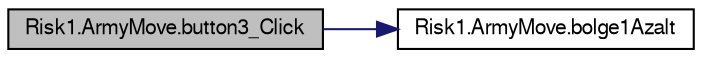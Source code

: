 digraph G
{
  bgcolor="transparent";
  edge [fontname="FreeSans",fontsize="10",labelfontname="FreeSans",labelfontsize="10"];
  node [fontname="FreeSans",fontsize="10",shape=record];
  rankdir="LR";
  Node1 [label="Risk1.ArmyMove.button3_Click",height=0.2,width=0.4,color="black", fillcolor="grey75", style="filled" fontcolor="black"];
  Node1 -> Node2 [color="midnightblue",fontsize="10",style="solid",fontname="FreeSans"];
  Node2 [label="Risk1.ArmyMove.bolge1Azalt",height=0.2,width=0.4,color="black",URL="$classRisk1_1_1ArmyMove.html#a09e09e7458ac9052691780c5da677939"];
}
